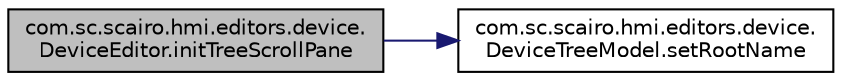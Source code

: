 digraph "com.sc.scairo.hmi.editors.device.DeviceEditor.initTreeScrollPane"
{
 // LATEX_PDF_SIZE
  edge [fontname="Helvetica",fontsize="10",labelfontname="Helvetica",labelfontsize="10"];
  node [fontname="Helvetica",fontsize="10",shape=record];
  rankdir="LR";
  Node1 [label="com.sc.scairo.hmi.editors.device.\lDeviceEditor.initTreeScrollPane",height=0.2,width=0.4,color="black", fillcolor="grey75", style="filled", fontcolor="black",tooltip="간략한 설명 작성"];
  Node1 -> Node2 [color="midnightblue",fontsize="10",style="solid",fontname="Helvetica"];
  Node2 [label="com.sc.scairo.hmi.editors.device.\lDeviceTreeModel.setRootName",height=0.2,width=0.4,color="black", fillcolor="white", style="filled",URL="$classcom_1_1sc_1_1scairo_1_1hmi_1_1editors_1_1device_1_1_device_tree_model.html#a20cce6409d8471e7bf72c1540695dc9f",tooltip=" "];
}
